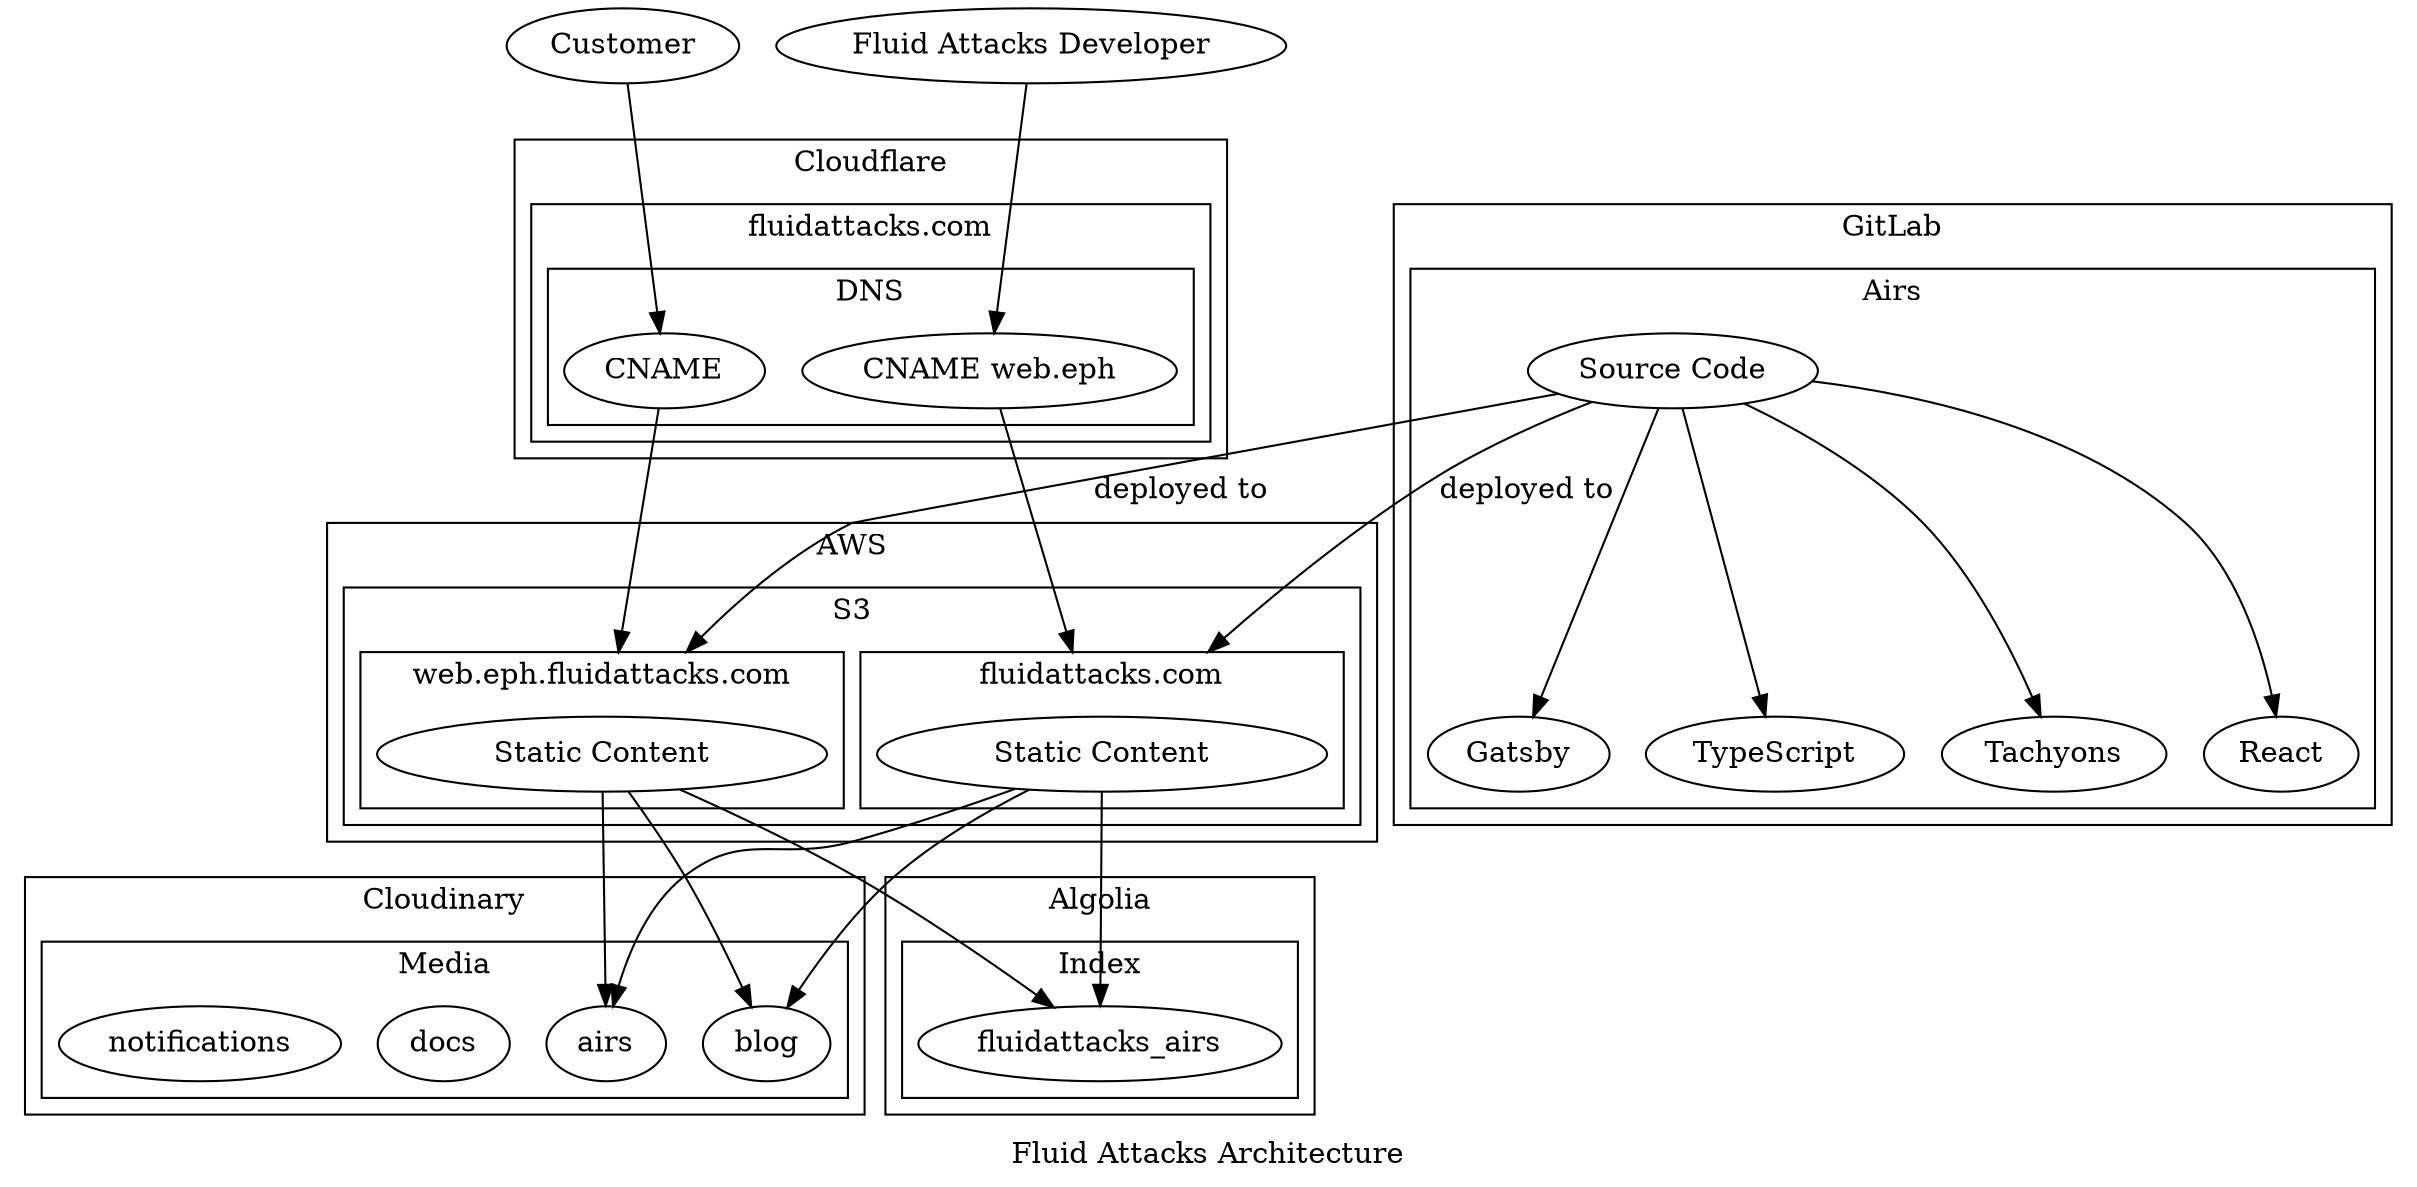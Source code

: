 // SPDX-FileCopyrightText: 2022 Fluid Attacks <development@fluidattacks.com>
//
// SPDX-License-Identifier: MPL-2.0

digraph architecture {
  label="Fluid Attacks Architecture"
  // If things overlap you can play with the following options:
  // layout="fdp"
  compound="true"
  scale="scalexy"
  // splines="ortho"
  // edge[len=6 minlen=4]

  customer[label="Customer"]
  fluid_attacks_developer[label="Fluid Attacks Developer"]

  subgraph cluster_gitlab {
    label="GitLab"

    subgraph cluster_gitlab_airs {
      label="Airs"

      gitlab_airs[label="Source Code"]
      gitlab_airs_gatsby[label="Gatsby"]
      gitlab_airs_typescript[label="TypeScript"]
      gitlab_airs_tachyons[label="Tachyons"]
      gitlab_airs_react[label="React"]
    }
  }

  subgraph cluster_aws {
    label="AWS"

    subgraph cluster_aws_s3 {
      label="S3"

      subgraph cluster_aws_s3_airs_dev {
        label="web.eph.fluidattacks.com"

        aws_s3_airs_dev_static[label="Static Content" width="3.0"]
      }

      subgraph cluster_aws_s3_airs_prod {
        label="fluidattacks.com"

        aws_s3_airs_prod_static[label="Static Content" width="3.0"]
      }
    }
  }

  subgraph cluster_cloudinary {
    label="Cloudinary"

    subgraph cluster_cloudinary_media {
      label="Media"

      cloudinary_media_airs[label="airs"]
      cloudinary_media_blog[label="blog"]
      cloudinary_media_docs[label="docs"]
      cloudinary_media_notifications[label="notifications"]
    }
  }

  subgraph cluster_algolia {
    label="Algolia"

    subgraph cluster_algolia_index {
      label="Index"

      algolia_airs[label="fluidattacks_airs"]
    }
  }

  subgraph cluster_cloudflare {
    label="Cloudflare"

    subgraph cluster_cloudflare_zone_fluidattacks_com {
      label="fluidattacks.com"

      subgraph cluster_cloudflare_zone_fluidattacks_com_dns {
        label="DNS"

        cloudflare_zone_fluidattacks_com_dns_cname[label="CNAME"]
        cloudflare_zone_fluidattacks_com_dns_cname_web_eph[label="CNAME web.eph"]
      }
    }
  }

  {
    // Global
    customer -> cloudflare_zone_fluidattacks_com_dns_cname[]
    fluid_attacks_developer -> cloudflare_zone_fluidattacks_com_dns_cname_web_eph[]
  }

  {
    // Airs
    aws_s3_airs_dev_static -> algolia_airs[]
    aws_s3_airs_dev_static -> cloudinary_media_blog[]
    aws_s3_airs_dev_static -> cloudinary_media_airs[]
    aws_s3_airs_prod_static -> algolia_airs[]
    aws_s3_airs_prod_static -> cloudinary_media_blog[]
    aws_s3_airs_prod_static -> cloudinary_media_airs[]
    cloudflare_zone_fluidattacks_com_dns_cname -> aws_s3_airs_dev_static[lhead="cluster_aws_s3_airs_dev"]
    cloudflare_zone_fluidattacks_com_dns_cname_web_eph -> aws_s3_airs_prod_static[lhead="cluster_aws_s3_airs_prod"]
    gitlab_airs -> aws_s3_airs_dev_static[label="deployed to" lhead="cluster_aws_s3_airs_dev"]
    gitlab_airs -> aws_s3_airs_prod_static[label="deployed to" lhead="cluster_aws_s3_airs_prod"]
    gitlab_airs -> gitlab_airs_gatsby[]
    gitlab_airs -> gitlab_airs_typescript[]
    gitlab_airs -> gitlab_airs_tachyons[]
    gitlab_airs -> gitlab_airs_react[]
  }
}
